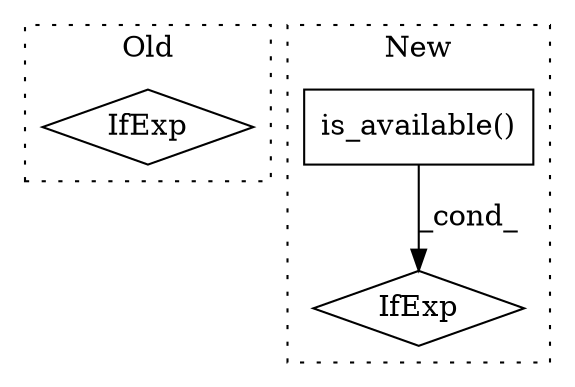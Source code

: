 digraph G {
subgraph cluster0 {
1 [label="IfExp" a="51" s="4886,4899" l="4,6" shape="diamond"];
label = "Old";
style="dotted";
}
subgraph cluster1 {
2 [label="is_available()" a="75" s="4990" l="25" shape="box"];
3 [label="IfExp" a="51" s="4986,5015" l="4,6" shape="diamond"];
label = "New";
style="dotted";
}
2 -> 3 [label="_cond_"];
}
